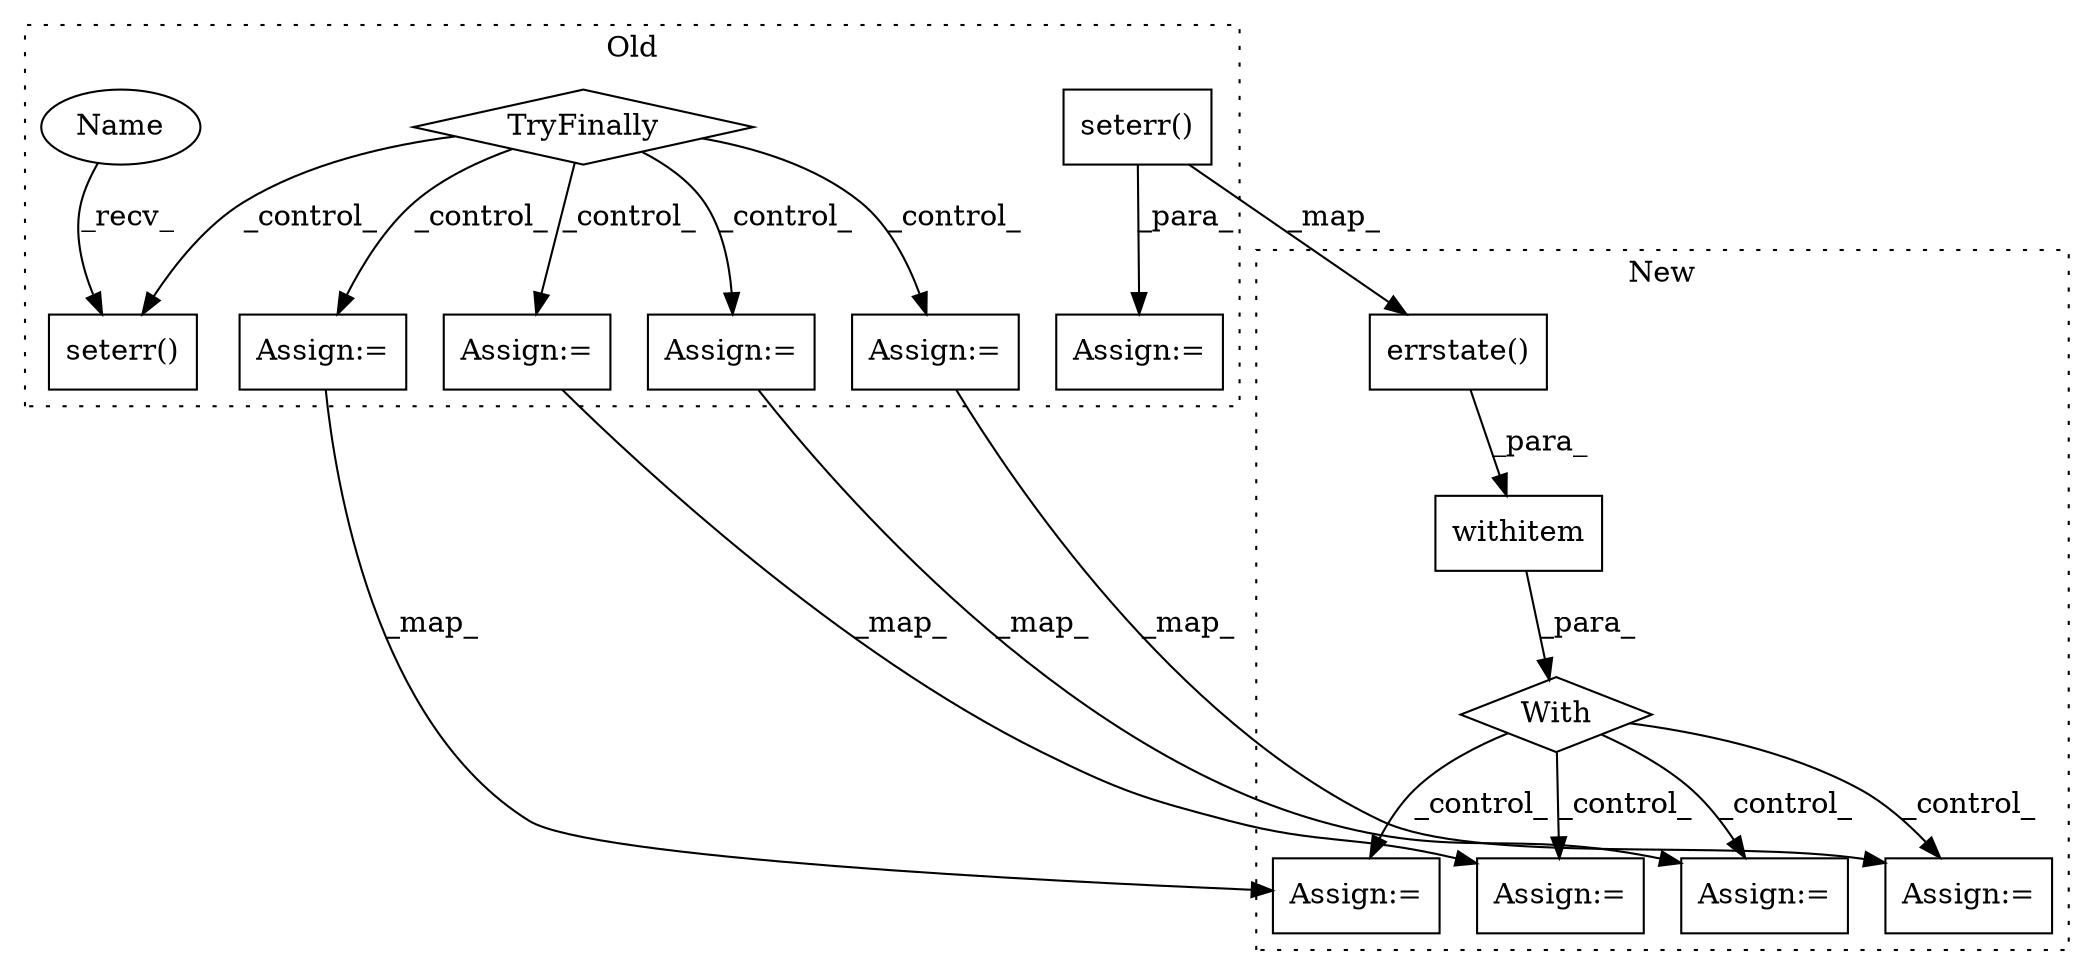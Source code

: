 digraph G {
subgraph cluster0 {
1 [label="seterr()" a="75" s="674" l="19" shape="box"];
3 [label="TryFinally" a="64" s="512" l="17" shape="diamond"];
4 [label="seterr()" a="75" s="480" l="23" shape="box"];
7 [label="Assign:=" a="68" s="477" l="3" shape="box"];
9 [label="Assign:=" a="68" s="563" l="3" shape="box"];
11 [label="Assign:=" a="68" s="531" l="3" shape="box"];
13 [label="Assign:=" a="68" s="627" l="3" shape="box"];
14 [label="Assign:=" a="68" s="595" l="3" shape="box"];
16 [label="Name" a="87" s="674" l="2" shape="ellipse"];
label = "Old";
style="dotted";
}
subgraph cluster1 {
2 [label="With" a="39" s="471,478" l="5,37" shape="diamond"];
5 [label="errstate()" a="75" s="476" l="25" shape="box"];
6 [label="withitem" a="49" s="476" l="2" shape="box"];
8 [label="Assign:=" a="68" s="549" l="3" shape="box"];
10 [label="Assign:=" a="68" s="517" l="3" shape="box"];
12 [label="Assign:=" a="68" s="613" l="3" shape="box"];
15 [label="Assign:=" a="68" s="581" l="3" shape="box"];
label = "New";
style="dotted";
}
2 -> 10 [label="_control_"];
2 -> 8 [label="_control_"];
2 -> 12 [label="_control_"];
2 -> 15 [label="_control_"];
3 -> 14 [label="_control_"];
3 -> 11 [label="_control_"];
3 -> 13 [label="_control_"];
3 -> 9 [label="_control_"];
3 -> 1 [label="_control_"];
4 -> 5 [label="_map_"];
4 -> 7 [label="_para_"];
5 -> 6 [label="_para_"];
6 -> 2 [label="_para_"];
9 -> 8 [label="_map_"];
11 -> 10 [label="_map_"];
13 -> 12 [label="_map_"];
14 -> 15 [label="_map_"];
16 -> 1 [label="_recv_"];
}